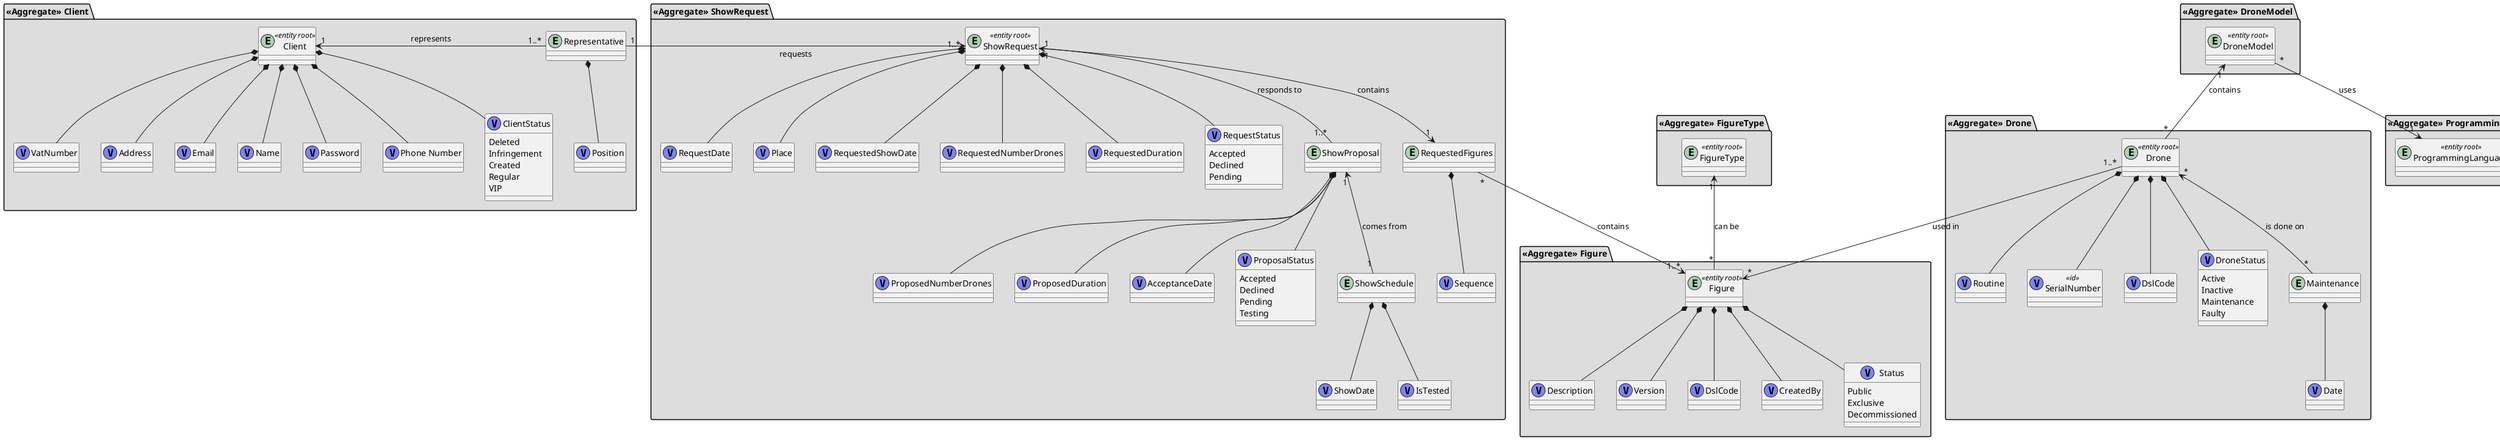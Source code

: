 @startuml

package "**«Aggregate» Client**" #DDDDDD {

        entity "Client" as entity_client <<entity root>> {
        }
        class "VatNumber" as vObject_vatNumber <<(V, #7E84F7)>> {
        }
        class "Address" as vObject_customerAddress <<(V, #7E84F7)>> {
        }
        class "Email" as vObject_email <<(V, #7E84F7)>> {
        }

        class "Name" as vObject_name <<(V, #7E84F7)>> {
        }

        class "Password" as vObject_password <<(V, #7E84F7)>> {
        }

        class "Phone Number" as vObject_phoneNumber <<(V, #7E84F7)>> {
        }



        class "ClientStatus" as vObject_clientStatus <<(V, #7E84F7)>> {
                    Deleted
                    Infringement
                    Created
                    Regular
                    VIP
        }

        entity "Representative" as entity_representative {
            }

            class "Position" as vObject_position <<(V, #7E84F7)>> {
            }

        entity_representative *-- vObject_position
        entity_client "1"<--right"1..*"  entity_representative: "represents"
        entity_client *--down vObject_clientStatus
        entity_client *--down vObject_customerAddress
        entity_client *--down vObject_vatNumber
        entity_client *--down vObject_email
        entity_client *--down vObject_name
        entity_client *--down vObject_password
        entity_client *--down vObject_phoneNumber


}

package "**«Aggregate» Drone**" #DDDDDD {

        entity "Drone" as entity_drone <<entity root>> {
        }
        class "Routine" as vObject_routine <<(V, #7E84F7)>> {
        }
        class "SerialNumber" as vObject_serialNumber <<id>> <<(V, #7E84F7)>> {
        }
        class "DslCode" as vObject_dslCode <<(V, #7E84F7)>> {
        }

        class "DroneStatus" as vObject_droneStatus <<(V, #7E84F7)>> {
            Active
            Inactive
            Maintenance
            Faulty
        }

        entity "Maintenance" as entity_maintenance {
        }
        class "Date" as vObject_date <<(V, #7E84F7)>> {
        }

        entity_drone *--down vObject_droneStatus

        entity_drone "*"<-- "*" entity_maintenance: "is done on"
        entity_drone *--down vObject_dslCode
        entity_drone *--down vObject_routine
        entity_drone *--down vObject_serialNumber
        entity_maintenance *--down vObject_date
}

package "**«Aggregate» DroneModel**" #DDDDDD {

    entity "DroneModel" as entity_droneModel  <<entity root>> {
    }

}

package "**«Aggregate» ProgrammingLanguage**" #DDDDDD {

        entity "ProgrammingLanguage" as entity_programmingLanguage  <<entity root>> {
        }

}


package "**«Aggregate» ShowRequest**" #DDDDDD {

    entity "ShowRequest" as entity_showRequest  <<entity root>> {
    }


    class "RequestDate" as vObject_requestDate <<(V, #7E84F7)>> {
    }
    class "Place" as vObject_showPlace <<(V, #7E84F7)>> {
    }
    class "RequestedShowDate" as vObject_requestedShowDate <<(V, #7E84F7)>> {
    }
    class "RequestedNumberDrones" as vObject_requestedNumberDrones <<(V, #7E84F7)>> {
    }
    class "RequestedDuration" as vObject_requestedDuration <<(V, #7E84F7)>> {
    }

    class "RequestStatus" as vObject_requestStatus <<(V, #7E84F7)>> {
        Accepted
        Declined
        Pending
    }
    entity "ShowProposal" as entity_showProposal{
    }
    class "ProposedNumberDrones" as vObject_proposedNumberDrones <<(V, #7E84F7)>> {
    }
    class "ProposedDuration" as vObject_proposedDuration <<(V, #7E84F7)>> {
    }

    class "AcceptanceDate" as vObject_acceptanceDate <<(V, #7E84F7)>> {
    }

    class "ProposalStatus" as vObject_proposalStatus <<(V, #7E84F7)>> {
        Accepted
        Declined
        Pending
        Testing
    }

    entity "ShowSchedule" as entity_showSchedule  {
    }

    class "ShowDate" as vObject_showDate <<(V, #7E84F7)>> {
    }
    class "IsTested" as vObject_isTested <<(V, #7E84F7)>> {
    }

    entity "RequestedFigures" as entity_requestedFigures{
    }
    class "Sequence" as vObject_sequence <<(V, #7E84F7)>> {
    }


    entity_showRequest "1"-->"1" entity_requestedFigures: "contains"

    entity_showProposal *--down vObject_acceptanceDate
    entity_showProposal *--down vObject_proposalStatus

    entity_showRequest *--down vObject_showPlace
    entity_showRequest *--down vObject_requestedShowDate
    entity_showRequest *--down vObject_requestedNumberDrones
    entity_showRequest *--down vObject_requestedDuration
    entity_showRequest *--down vObject_requestStatus
    entity_showRequest *--down vObject_requestDate

    entity_showRequest "1"<--"1..*" entity_showProposal: "responds to"

    entity_showProposal *--down vObject_proposedDuration
    entity_showProposal *--down vObject_proposedNumberDrones

    entity_showSchedule *--down vObject_showDate
    entity_showSchedule *--down vObject_isTested

    entity_showProposal "1"<-- "1" entity_showSchedule: "comes from"

    entity_requestedFigures *--down vObject_sequence
}


package "**«Aggregate» Figure**" #DDDDDD {

        entity "Figure" as entity_figure <<entity root>> {
        }
        class "Description" as vObject_description <<(V, #7E84F7)>> {
        }
        class "Version" as vObject_figureVersion <<(V, #7E84F7)>> {
        }
        class "DslCode" as vObject_dslCode <<(V, #7E84F7)>> {
        }
        class "CreatedBy" as vObject_createdBy <<(V, #7E84F7)>> {
        }
        class "Status" as vObject_status <<(V, #7E84F7)>> {
            Public
            Exclusive
            Decommissioned
        }

        entity_figure *--down vObject_status
        entity_figure *--down vObject_createdBy
        entity_figure *--down vObject_description
        entity_figure *--down vObject_figureVersion
        entity_figure *--down vObject_dslCode

}

package "**«Aggregate» FigureType**" #DDDDDD {

        entity "FigureType" as entity_figureType  <<entity root>> {
        }

}



entity_requestedFigures "*" -->"1..*" entity_figure:"contains"

entity_drone "1..*"-->"*" entity_figure: "used in"

entity_representative "1"-down>"1..*" entity_showRequest: "requests"


entity_droneModel "*"-->"1" entity_programmingLanguage: "uses"

entity_droneModel "1"<--"*" entity_drone: "contains"


entity_figureType "1"<-- "*" entity_figure: "can be"

@enduml